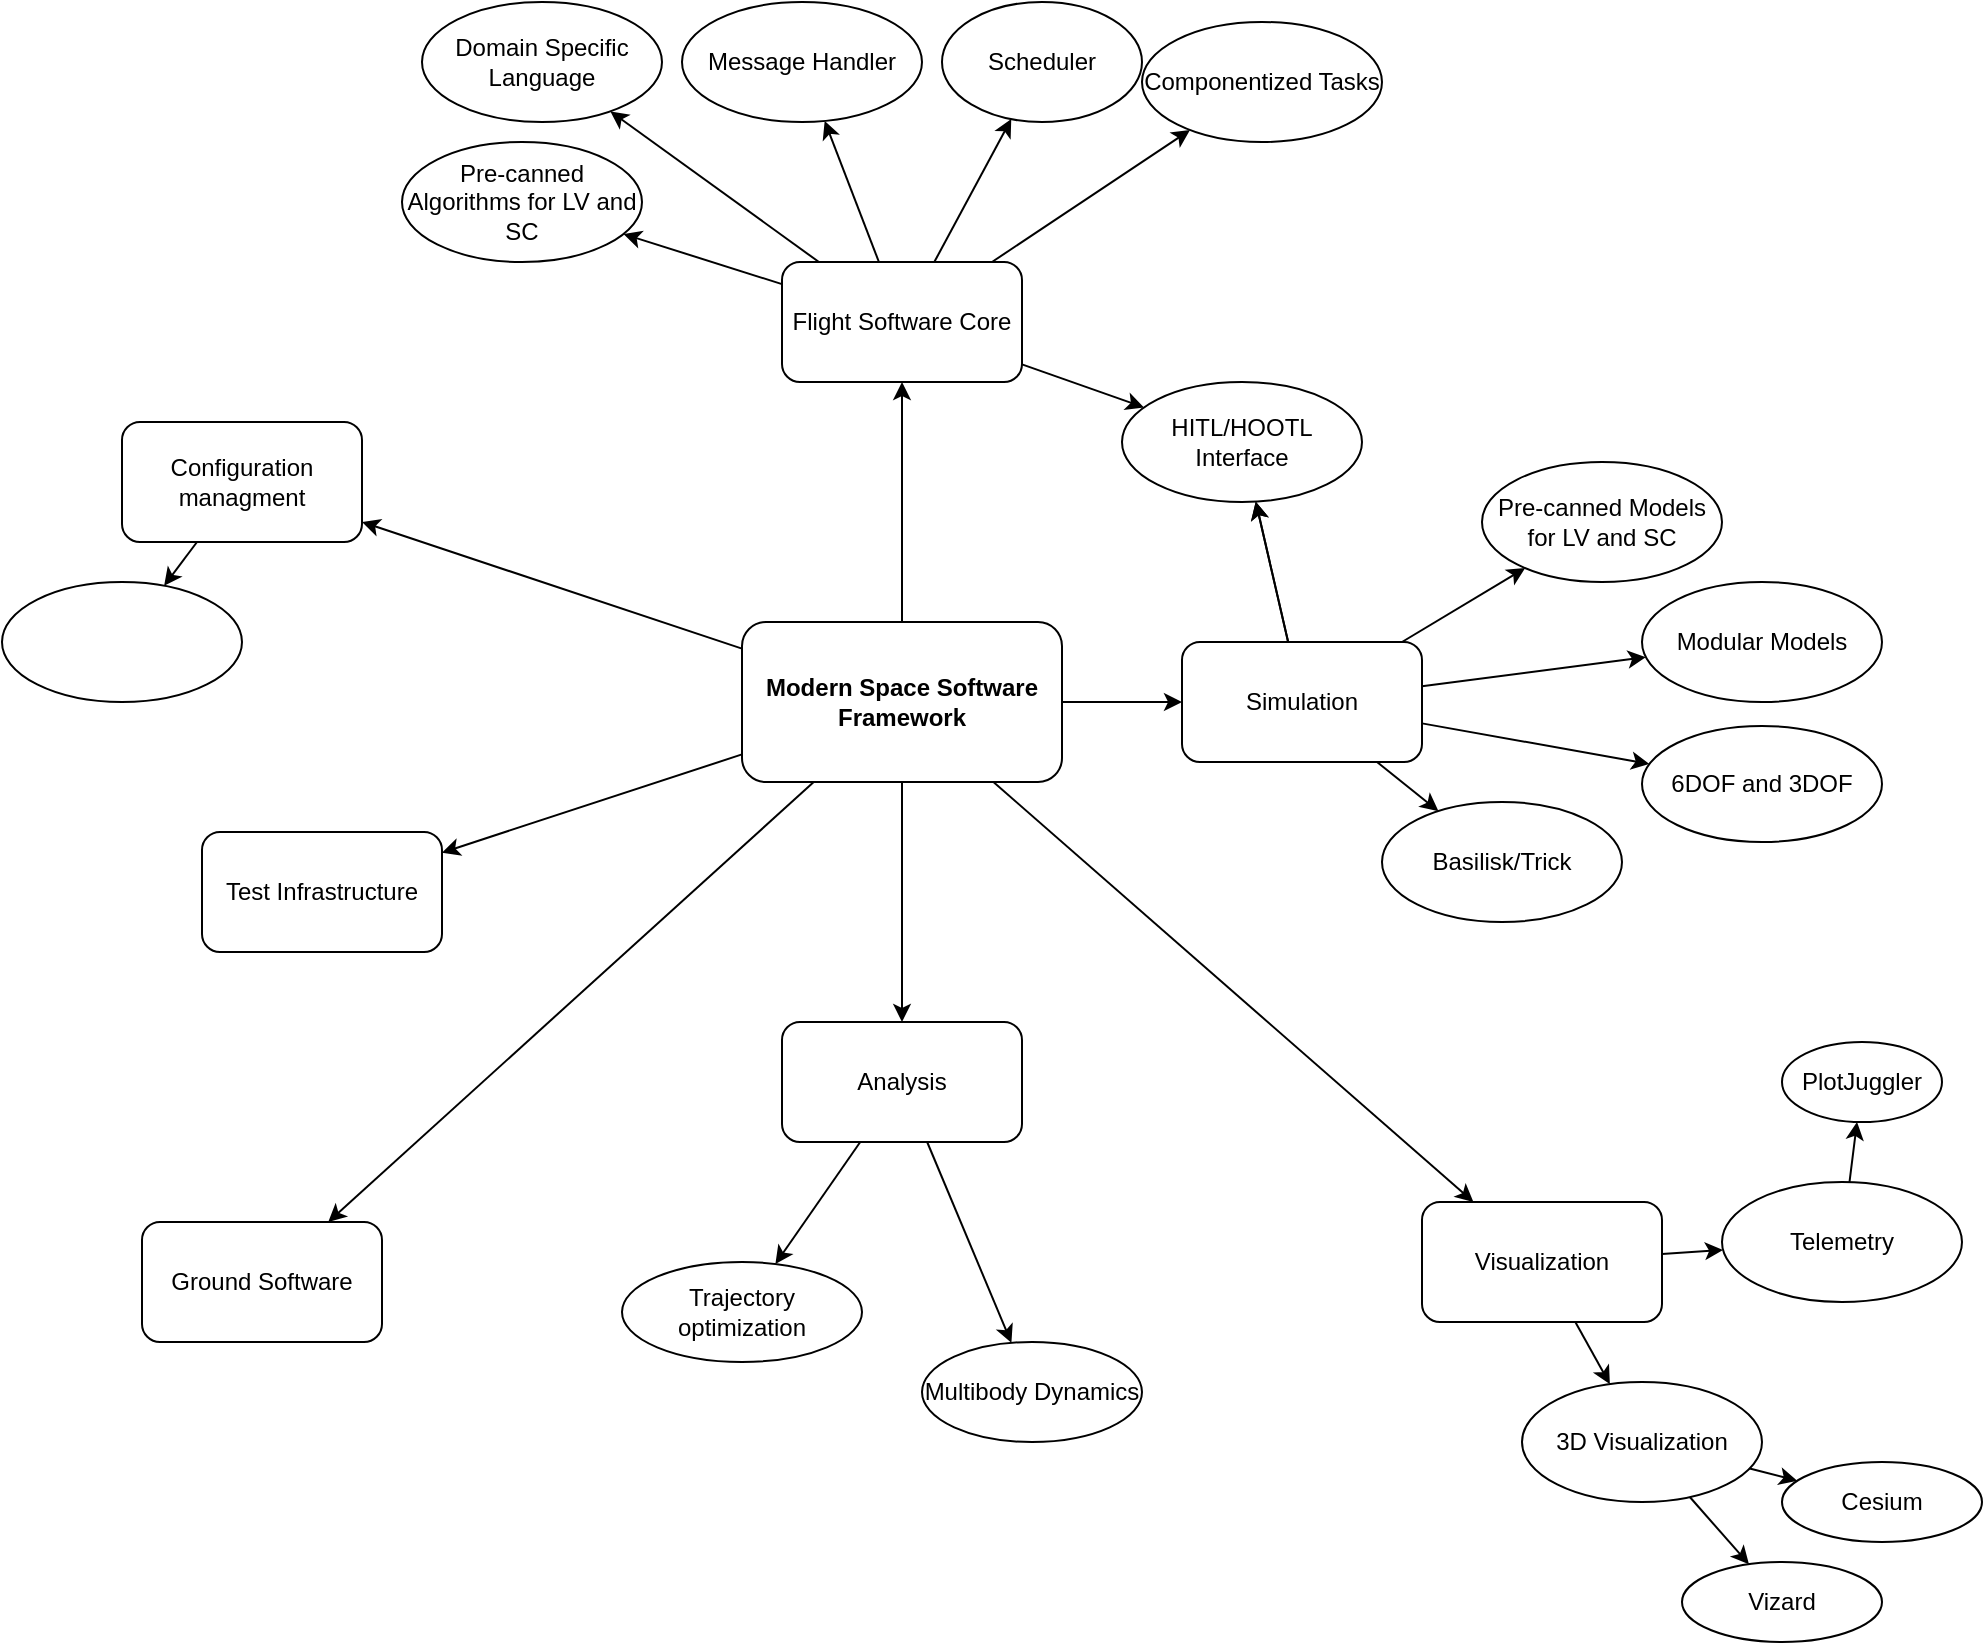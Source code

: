 <mxfile version="17.4.0" type="github" pages="2">
  <diagram id="5YjEK9a9yHQLzvG_VwFQ" name="SoftwareScoping">
    <mxGraphModel dx="1224" dy="1018" grid="1" gridSize="10" guides="1" tooltips="1" connect="1" arrows="1" fold="1" page="1" pageScale="1" pageWidth="1100" pageHeight="850" math="0" shadow="0">
      <root>
        <mxCell id="0" />
        <mxCell id="1" parent="0" />
        <mxCell id="JKTCXAzDfnzjs9WarzgN-3" value="" style="rounded=0;orthogonalLoop=1;jettySize=auto;html=1;" parent="1" source="JKTCXAzDfnzjs9WarzgN-1" target="JKTCXAzDfnzjs9WarzgN-2" edge="1">
          <mxGeometry relative="1" as="geometry" />
        </mxCell>
        <mxCell id="JKTCXAzDfnzjs9WarzgN-5" value="" style="rounded=0;orthogonalLoop=1;jettySize=auto;html=1;" parent="1" source="JKTCXAzDfnzjs9WarzgN-1" target="JKTCXAzDfnzjs9WarzgN-4" edge="1">
          <mxGeometry relative="1" as="geometry" />
        </mxCell>
        <mxCell id="JKTCXAzDfnzjs9WarzgN-17" value="" style="edgeStyle=none;shape=connector;rounded=0;orthogonalLoop=1;jettySize=auto;html=1;labelBackgroundColor=default;fontFamily=Helvetica;fontSize=11;fontColor=default;endArrow=classic;" parent="1" source="JKTCXAzDfnzjs9WarzgN-1" target="JKTCXAzDfnzjs9WarzgN-16" edge="1">
          <mxGeometry relative="1" as="geometry" />
        </mxCell>
        <mxCell id="JKTCXAzDfnzjs9WarzgN-18" value="" style="edgeStyle=none;shape=connector;rounded=0;orthogonalLoop=1;jettySize=auto;html=1;labelBackgroundColor=default;fontFamily=Helvetica;fontSize=11;fontColor=default;endArrow=classic;" parent="1" source="JKTCXAzDfnzjs9WarzgN-1" target="JKTCXAzDfnzjs9WarzgN-8" edge="1">
          <mxGeometry relative="1" as="geometry" />
        </mxCell>
        <mxCell id="oZwaQyuu4bqZn-d1Vnl--2" value="" style="edgeStyle=none;shape=connector;rounded=0;orthogonalLoop=1;jettySize=auto;html=1;labelBackgroundColor=default;fontFamily=Helvetica;fontSize=12;fontColor=default;endArrow=classic;" parent="1" source="JKTCXAzDfnzjs9WarzgN-1" target="oZwaQyuu4bqZn-d1Vnl--4" edge="1">
          <mxGeometry relative="1" as="geometry">
            <mxPoint x="619.091" y="550" as="targetPoint" />
          </mxGeometry>
        </mxCell>
        <mxCell id="CuTRluE-jHdKFat5ODaT-15" value="" style="edgeStyle=none;shape=connector;rounded=0;orthogonalLoop=1;jettySize=auto;html=1;labelBackgroundColor=default;fontFamily=Helvetica;fontSize=12;fontColor=default;endArrow=classic;strokeColor=default;" edge="1" parent="1" source="JKTCXAzDfnzjs9WarzgN-1" target="CuTRluE-jHdKFat5ODaT-14">
          <mxGeometry relative="1" as="geometry" />
        </mxCell>
        <mxCell id="wsBJ_Oin9y2qOtmXqsdJ-2" value="" style="edgeStyle=none;shape=connector;rounded=0;orthogonalLoop=1;jettySize=auto;html=1;labelBackgroundColor=default;fontFamily=Helvetica;fontSize=12;fontColor=default;endArrow=classic;strokeColor=default;" edge="1" parent="1" source="JKTCXAzDfnzjs9WarzgN-1" target="wsBJ_Oin9y2qOtmXqsdJ-1">
          <mxGeometry relative="1" as="geometry" />
        </mxCell>
        <mxCell id="JKTCXAzDfnzjs9WarzgN-1" value="&lt;b&gt;Modern Space Software Framework&lt;/b&gt;" style="rounded=1;whiteSpace=wrap;html=1;" parent="1" vertex="1">
          <mxGeometry x="470" y="320" width="160" height="80" as="geometry" />
        </mxCell>
        <mxCell id="JKTCXAzDfnzjs9WarzgN-20" value="" style="edgeStyle=none;shape=connector;rounded=0;orthogonalLoop=1;jettySize=auto;html=1;labelBackgroundColor=default;fontFamily=Helvetica;fontSize=11;fontColor=default;endArrow=classic;" parent="1" source="JKTCXAzDfnzjs9WarzgN-2" target="JKTCXAzDfnzjs9WarzgN-19" edge="1">
          <mxGeometry relative="1" as="geometry" />
        </mxCell>
        <mxCell id="JKTCXAzDfnzjs9WarzgN-24" value="" style="edgeStyle=none;shape=connector;rounded=0;orthogonalLoop=1;jettySize=auto;html=1;labelBackgroundColor=default;fontFamily=Helvetica;fontSize=12;fontColor=default;endArrow=classic;strokeColor=default;" parent="1" source="JKTCXAzDfnzjs9WarzgN-2" target="JKTCXAzDfnzjs9WarzgN-23" edge="1">
          <mxGeometry relative="1" as="geometry" />
        </mxCell>
        <mxCell id="CuTRluE-jHdKFat5ODaT-10" value="" style="edgeStyle=none;shape=connector;rounded=0;orthogonalLoop=1;jettySize=auto;html=1;labelBackgroundColor=default;fontFamily=Helvetica;fontSize=12;fontColor=default;endArrow=classic;strokeColor=default;" edge="1" parent="1" source="JKTCXAzDfnzjs9WarzgN-2" target="CuTRluE-jHdKFat5ODaT-9">
          <mxGeometry relative="1" as="geometry" />
        </mxCell>
        <mxCell id="CuTRluE-jHdKFat5ODaT-12" value="" style="edgeStyle=none;shape=connector;rounded=0;orthogonalLoop=1;jettySize=auto;html=1;labelBackgroundColor=default;fontFamily=Helvetica;fontSize=12;fontColor=default;endArrow=classic;strokeColor=default;" edge="1" parent="1" source="JKTCXAzDfnzjs9WarzgN-2" target="CuTRluE-jHdKFat5ODaT-11">
          <mxGeometry relative="1" as="geometry" />
        </mxCell>
        <mxCell id="CuTRluE-jHdKFat5ODaT-19" value="" style="edgeStyle=none;shape=connector;rounded=0;orthogonalLoop=1;jettySize=auto;html=1;labelBackgroundColor=default;fontFamily=Helvetica;fontSize=12;fontColor=default;endArrow=classic;strokeColor=default;" edge="1" parent="1" source="JKTCXAzDfnzjs9WarzgN-2" target="CuTRluE-jHdKFat5ODaT-18">
          <mxGeometry relative="1" as="geometry" />
        </mxCell>
        <mxCell id="JKTCXAzDfnzjs9WarzgN-2" value="Flight Software Core" style="whiteSpace=wrap;html=1;rounded=1;" parent="1" vertex="1">
          <mxGeometry x="490" y="140" width="120" height="60" as="geometry" />
        </mxCell>
        <mxCell id="JKTCXAzDfnzjs9WarzgN-27" value="" style="edgeStyle=none;shape=connector;rounded=0;orthogonalLoop=1;jettySize=auto;html=1;labelBackgroundColor=default;fontFamily=Helvetica;fontSize=12;fontColor=default;endArrow=classic;" parent="1" source="JKTCXAzDfnzjs9WarzgN-4" target="JKTCXAzDfnzjs9WarzgN-14" edge="1">
          <mxGeometry relative="1" as="geometry" />
        </mxCell>
        <mxCell id="CuTRluE-jHdKFat5ODaT-25" value="" style="edgeStyle=none;shape=connector;rounded=0;orthogonalLoop=1;jettySize=auto;html=1;labelBackgroundColor=default;fontFamily=Helvetica;fontSize=12;fontColor=default;endArrow=classic;strokeColor=default;" edge="1" parent="1" source="JKTCXAzDfnzjs9WarzgN-4" target="CuTRluE-jHdKFat5ODaT-24">
          <mxGeometry relative="1" as="geometry" />
        </mxCell>
        <mxCell id="JKTCXAzDfnzjs9WarzgN-4" value="Simulation" style="whiteSpace=wrap;html=1;rounded=1;" parent="1" vertex="1">
          <mxGeometry x="690" y="330" width="120" height="60" as="geometry" />
        </mxCell>
        <mxCell id="JKTCXAzDfnzjs9WarzgN-8" value="Ground Software" style="whiteSpace=wrap;html=1;rounded=1;" parent="1" vertex="1">
          <mxGeometry x="170" y="620" width="120" height="60" as="geometry" />
        </mxCell>
        <mxCell id="JKTCXAzDfnzjs9WarzgN-12" value="Modular Models" style="ellipse;whiteSpace=wrap;html=1;rounded=1;" parent="1" vertex="1">
          <mxGeometry x="920" y="300" width="120" height="60" as="geometry" />
        </mxCell>
        <mxCell id="JKTCXAzDfnzjs9WarzgN-13" value="" style="rounded=0;orthogonalLoop=1;jettySize=auto;html=1;" parent="1" source="JKTCXAzDfnzjs9WarzgN-4" target="JKTCXAzDfnzjs9WarzgN-12" edge="1">
          <mxGeometry relative="1" as="geometry">
            <mxPoint x="769" y="400" as="sourcePoint" />
            <mxPoint x="784.043" y="450.142" as="targetPoint" />
          </mxGeometry>
        </mxCell>
        <mxCell id="JKTCXAzDfnzjs9WarzgN-14" value="HITL/HOOTL Interface" style="ellipse;whiteSpace=wrap;html=1;rounded=1;" parent="1" vertex="1">
          <mxGeometry x="660" y="200" width="120" height="60" as="geometry" />
        </mxCell>
        <mxCell id="JKTCXAzDfnzjs9WarzgN-15" value="" style="rounded=0;orthogonalLoop=1;jettySize=auto;html=1;" parent="1" source="JKTCXAzDfnzjs9WarzgN-4" target="JKTCXAzDfnzjs9WarzgN-14" edge="1">
          <mxGeometry relative="1" as="geometry">
            <mxPoint x="769" y="340" as="sourcePoint" />
            <mxPoint x="794.043" y="460.142" as="targetPoint" />
          </mxGeometry>
        </mxCell>
        <mxCell id="CuTRluE-jHdKFat5ODaT-6" value="" style="edgeStyle=none;shape=connector;rounded=0;orthogonalLoop=1;jettySize=auto;html=1;labelBackgroundColor=default;fontFamily=Helvetica;fontSize=12;fontColor=default;endArrow=classic;strokeColor=default;" edge="1" parent="1" source="JKTCXAzDfnzjs9WarzgN-16" target="CuTRluE-jHdKFat5ODaT-5">
          <mxGeometry relative="1" as="geometry" />
        </mxCell>
        <mxCell id="JKTCXAzDfnzjs9WarzgN-16" value="Configuration managment" style="whiteSpace=wrap;html=1;rounded=1;" parent="1" vertex="1">
          <mxGeometry x="160" y="220" width="120" height="60" as="geometry" />
        </mxCell>
        <mxCell id="JKTCXAzDfnzjs9WarzgN-19" value="Componentized Tasks" style="ellipse;whiteSpace=wrap;html=1;rounded=1;" parent="1" vertex="1">
          <mxGeometry x="670" y="20" width="120" height="60" as="geometry" />
        </mxCell>
        <mxCell id="JKTCXAzDfnzjs9WarzgN-23" value="Scheduler" style="ellipse;whiteSpace=wrap;html=1;rounded=1;" parent="1" vertex="1">
          <mxGeometry x="570" y="10" width="100" height="60" as="geometry" />
        </mxCell>
        <mxCell id="JKTCXAzDfnzjs9WarzgN-29" value="6DOF and 3DOF" style="ellipse;whiteSpace=wrap;html=1;rounded=1;" parent="1" vertex="1">
          <mxGeometry x="920" y="372" width="120" height="58" as="geometry" />
        </mxCell>
        <mxCell id="JKTCXAzDfnzjs9WarzgN-30" value="" style="rounded=0;orthogonalLoop=1;jettySize=auto;html=1;" parent="1" source="JKTCXAzDfnzjs9WarzgN-4" target="JKTCXAzDfnzjs9WarzgN-29" edge="1">
          <mxGeometry relative="1" as="geometry">
            <mxPoint x="640.0" y="545" as="sourcePoint" />
            <mxPoint x="664.043" y="675.142" as="targetPoint" />
          </mxGeometry>
        </mxCell>
        <mxCell id="oZwaQyuu4bqZn-d1Vnl--6" value="" style="edgeStyle=none;shape=connector;rounded=0;orthogonalLoop=1;jettySize=auto;html=1;labelBackgroundColor=default;fontFamily=Helvetica;fontSize=12;fontColor=default;endArrow=classic;" parent="1" source="oZwaQyuu4bqZn-d1Vnl--4" target="oZwaQyuu4bqZn-d1Vnl--5" edge="1">
          <mxGeometry relative="1" as="geometry" />
        </mxCell>
        <mxCell id="CuTRluE-jHdKFat5ODaT-4" value="" style="edgeStyle=none;shape=connector;rounded=0;orthogonalLoop=1;jettySize=auto;html=1;labelBackgroundColor=default;fontFamily=Helvetica;fontSize=12;fontColor=default;endArrow=classic;strokeColor=default;" edge="1" parent="1" source="oZwaQyuu4bqZn-d1Vnl--4" target="CuTRluE-jHdKFat5ODaT-3">
          <mxGeometry relative="1" as="geometry" />
        </mxCell>
        <mxCell id="oZwaQyuu4bqZn-d1Vnl--4" value="Analysis" style="whiteSpace=wrap;html=1;rounded=1;" parent="1" vertex="1">
          <mxGeometry x="490" y="520" width="120" height="60" as="geometry" />
        </mxCell>
        <mxCell id="oZwaQyuu4bqZn-d1Vnl--5" value="Multibody Dynamics" style="ellipse;whiteSpace=wrap;html=1;rounded=1;" parent="1" vertex="1">
          <mxGeometry x="560" y="680" width="110" height="50" as="geometry" />
        </mxCell>
        <mxCell id="oZwaQyuu4bqZn-d1Vnl--7" value="" style="endArrow=classic;html=1;rounded=0;labelBackgroundColor=default;fontFamily=Helvetica;fontSize=12;fontColor=default;shape=connector;" parent="1" source="JKTCXAzDfnzjs9WarzgN-2" target="JKTCXAzDfnzjs9WarzgN-14" edge="1">
          <mxGeometry width="50" height="50" relative="1" as="geometry">
            <mxPoint x="600" y="430" as="sourcePoint" />
            <mxPoint x="650" y="380" as="targetPoint" />
          </mxGeometry>
        </mxCell>
        <mxCell id="CuTRluE-jHdKFat5ODaT-3" value="Trajectory optimization" style="ellipse;whiteSpace=wrap;html=1;rounded=1;" vertex="1" parent="1">
          <mxGeometry x="410" y="640" width="120" height="50" as="geometry" />
        </mxCell>
        <mxCell id="CuTRluE-jHdKFat5ODaT-5" value="" style="ellipse;whiteSpace=wrap;html=1;rounded=1;" vertex="1" parent="1">
          <mxGeometry x="100" y="300" width="120" height="60" as="geometry" />
        </mxCell>
        <mxCell id="CuTRluE-jHdKFat5ODaT-9" value="Message Handler" style="ellipse;whiteSpace=wrap;html=1;rounded=1;" vertex="1" parent="1">
          <mxGeometry x="440" y="10" width="120" height="60" as="geometry" />
        </mxCell>
        <mxCell id="CuTRluE-jHdKFat5ODaT-11" value="Domain Specific Language" style="ellipse;whiteSpace=wrap;html=1;rounded=1;" vertex="1" parent="1">
          <mxGeometry x="310" y="10" width="120" height="60" as="geometry" />
        </mxCell>
        <mxCell id="CuTRluE-jHdKFat5ODaT-17" value="" style="edgeStyle=none;shape=connector;rounded=0;orthogonalLoop=1;jettySize=auto;html=1;labelBackgroundColor=default;fontFamily=Helvetica;fontSize=12;fontColor=default;endArrow=classic;strokeColor=default;" edge="1" parent="1" source="CuTRluE-jHdKFat5ODaT-14" target="CuTRluE-jHdKFat5ODaT-16">
          <mxGeometry relative="1" as="geometry" />
        </mxCell>
        <mxCell id="wsBJ_Oin9y2qOtmXqsdJ-4" value="" style="edgeStyle=none;shape=connector;rounded=0;orthogonalLoop=1;jettySize=auto;html=1;labelBackgroundColor=default;fontFamily=Helvetica;fontSize=12;fontColor=default;endArrow=classic;strokeColor=default;" edge="1" parent="1" source="CuTRluE-jHdKFat5ODaT-14" target="wsBJ_Oin9y2qOtmXqsdJ-3">
          <mxGeometry relative="1" as="geometry" />
        </mxCell>
        <mxCell id="CuTRluE-jHdKFat5ODaT-14" value="Visualization" style="whiteSpace=wrap;html=1;rounded=1;" vertex="1" parent="1">
          <mxGeometry x="810" y="610" width="120" height="60" as="geometry" />
        </mxCell>
        <mxCell id="CuTRluE-jHdKFat5ODaT-21" value="" style="edgeStyle=none;shape=connector;rounded=0;orthogonalLoop=1;jettySize=auto;html=1;labelBackgroundColor=default;fontFamily=Helvetica;fontSize=12;fontColor=default;endArrow=classic;strokeColor=default;" edge="1" parent="1" source="CuTRluE-jHdKFat5ODaT-16" target="CuTRluE-jHdKFat5ODaT-20">
          <mxGeometry relative="1" as="geometry" />
        </mxCell>
        <mxCell id="CuTRluE-jHdKFat5ODaT-16" value="Telemetry" style="ellipse;whiteSpace=wrap;html=1;rounded=1;" vertex="1" parent="1">
          <mxGeometry x="960" y="600" width="120" height="60" as="geometry" />
        </mxCell>
        <mxCell id="CuTRluE-jHdKFat5ODaT-18" value="Pre-canned Algorithms for LV and SC" style="ellipse;whiteSpace=wrap;html=1;rounded=1;" vertex="1" parent="1">
          <mxGeometry x="300" y="80" width="120" height="60" as="geometry" />
        </mxCell>
        <mxCell id="CuTRluE-jHdKFat5ODaT-20" value="PlotJuggler" style="ellipse;whiteSpace=wrap;html=1;rounded=1;" vertex="1" parent="1">
          <mxGeometry x="990" y="530" width="80" height="40" as="geometry" />
        </mxCell>
        <mxCell id="CuTRluE-jHdKFat5ODaT-22" value="Pre-canned Models for LV and SC" style="ellipse;whiteSpace=wrap;html=1;rounded=1;" vertex="1" parent="1">
          <mxGeometry x="840" y="240" width="120" height="60" as="geometry" />
        </mxCell>
        <mxCell id="CuTRluE-jHdKFat5ODaT-23" value="" style="endArrow=classic;html=1;rounded=0;labelBackgroundColor=default;fontFamily=Helvetica;fontSize=12;fontColor=default;strokeColor=default;shape=connector;" edge="1" parent="1" source="JKTCXAzDfnzjs9WarzgN-4" target="CuTRluE-jHdKFat5ODaT-22">
          <mxGeometry width="50" height="50" relative="1" as="geometry">
            <mxPoint x="560" y="440" as="sourcePoint" />
            <mxPoint x="610" y="390" as="targetPoint" />
          </mxGeometry>
        </mxCell>
        <mxCell id="CuTRluE-jHdKFat5ODaT-24" value="Basilisk/Trick" style="ellipse;whiteSpace=wrap;html=1;rounded=1;" vertex="1" parent="1">
          <mxGeometry x="790" y="410" width="120" height="60" as="geometry" />
        </mxCell>
        <mxCell id="wsBJ_Oin9y2qOtmXqsdJ-1" value="Test Infrastructure" style="whiteSpace=wrap;html=1;rounded=1;" vertex="1" parent="1">
          <mxGeometry x="200" y="425" width="120" height="60" as="geometry" />
        </mxCell>
        <mxCell id="wsBJ_Oin9y2qOtmXqsdJ-6" value="" style="edgeStyle=none;shape=connector;rounded=0;orthogonalLoop=1;jettySize=auto;html=1;labelBackgroundColor=default;fontFamily=Helvetica;fontSize=12;fontColor=default;endArrow=classic;strokeColor=default;" edge="1" parent="1" source="wsBJ_Oin9y2qOtmXqsdJ-3" target="wsBJ_Oin9y2qOtmXqsdJ-5">
          <mxGeometry relative="1" as="geometry" />
        </mxCell>
        <mxCell id="wsBJ_Oin9y2qOtmXqsdJ-3" value="3D Visualization" style="ellipse;whiteSpace=wrap;html=1;rounded=1;" vertex="1" parent="1">
          <mxGeometry x="860" y="700" width="120" height="60" as="geometry" />
        </mxCell>
        <mxCell id="wsBJ_Oin9y2qOtmXqsdJ-5" value="Cesium" style="ellipse;whiteSpace=wrap;html=1;rounded=1;" vertex="1" parent="1">
          <mxGeometry x="990" y="740" width="100" height="40" as="geometry" />
        </mxCell>
        <mxCell id="wsBJ_Oin9y2qOtmXqsdJ-7" value="Vizard" style="ellipse;whiteSpace=wrap;html=1;rounded=1;" vertex="1" parent="1">
          <mxGeometry x="940" y="790" width="100" height="40" as="geometry" />
        </mxCell>
        <mxCell id="wsBJ_Oin9y2qOtmXqsdJ-8" value="" style="edgeStyle=none;shape=connector;rounded=0;orthogonalLoop=1;jettySize=auto;html=1;labelBackgroundColor=default;fontFamily=Helvetica;fontSize=12;fontColor=default;endArrow=classic;strokeColor=default;" edge="1" parent="1" source="wsBJ_Oin9y2qOtmXqsdJ-3" target="wsBJ_Oin9y2qOtmXqsdJ-7">
          <mxGeometry relative="1" as="geometry">
            <mxPoint x="851.753" y="742.801" as="sourcePoint" />
            <mxPoint x="797.724" y="735.965" as="targetPoint" />
          </mxGeometry>
        </mxCell>
      </root>
    </mxGraphModel>
  </diagram>
  <diagram id="DrmG8M57k9xSAHnfdgxm" name="BuisnessSide">
    <mxGraphModel dx="1152" dy="991" grid="1" gridSize="10" guides="1" tooltips="1" connect="1" arrows="1" fold="1" page="1" pageScale="1" pageWidth="1100" pageHeight="850" math="0" shadow="0">
      <root>
        <mxCell id="0" />
        <mxCell id="1" parent="0" />
        <mxCell id="hegKAdO6-hpRQHb36d8J-3" value="" style="edgeStyle=none;shape=connector;rounded=0;orthogonalLoop=1;jettySize=auto;html=1;labelBackgroundColor=default;fontFamily=Helvetica;fontSize=12;fontColor=default;endArrow=classic;strokeColor=default;" parent="1" source="hegKAdO6-hpRQHb36d8J-1" target="hegKAdO6-hpRQHb36d8J-2" edge="1">
          <mxGeometry relative="1" as="geometry" />
        </mxCell>
        <mxCell id="hegKAdO6-hpRQHb36d8J-13" value="" style="edgeStyle=none;shape=connector;rounded=0;orthogonalLoop=1;jettySize=auto;html=1;labelBackgroundColor=default;fontFamily=Helvetica;fontSize=12;fontColor=default;endArrow=classic;strokeColor=default;" parent="1" source="hegKAdO6-hpRQHb36d8J-1" target="hegKAdO6-hpRQHb36d8J-12" edge="1">
          <mxGeometry relative="1" as="geometry" />
        </mxCell>
        <mxCell id="hegKAdO6-hpRQHb36d8J-23" value="" style="edgeStyle=none;shape=connector;rounded=0;orthogonalLoop=1;jettySize=auto;html=1;labelBackgroundColor=default;fontFamily=Helvetica;fontSize=12;fontColor=default;endArrow=classic;strokeColor=default;" parent="1" source="hegKAdO6-hpRQHb36d8J-1" target="hegKAdO6-hpRQHb36d8J-22" edge="1">
          <mxGeometry relative="1" as="geometry" />
        </mxCell>
        <mxCell id="hegKAdO6-hpRQHb36d8J-31" value="" style="edgeStyle=none;shape=connector;rounded=0;orthogonalLoop=1;jettySize=auto;html=1;labelBackgroundColor=default;fontFamily=Helvetica;fontSize=12;fontColor=default;endArrow=classic;strokeColor=default;" parent="1" source="hegKAdO6-hpRQHb36d8J-1" target="hegKAdO6-hpRQHb36d8J-30" edge="1">
          <mxGeometry relative="1" as="geometry" />
        </mxCell>
        <mxCell id="aAfPVK7A3EIAtrme_YKy-2" value="" style="rounded=0;orthogonalLoop=1;jettySize=auto;html=1;" edge="1" parent="1" source="hegKAdO6-hpRQHb36d8J-1" target="z27867Sr2jYCwDqYNeku-1">
          <mxGeometry relative="1" as="geometry">
            <mxPoint x="300" y="450.769" as="targetPoint" />
          </mxGeometry>
        </mxCell>
        <mxCell id="hegKAdO6-hpRQHb36d8J-1" value="Modern Space Software" style="rounded=1;whiteSpace=wrap;html=1;fontFamily=Helvetica;fontSize=12;fontColor=default;strokeColor=default;fillColor=default;" parent="1" vertex="1">
          <mxGeometry x="420" y="380" width="160" height="80" as="geometry" />
        </mxCell>
        <mxCell id="hegKAdO6-hpRQHb36d8J-5" value="" style="edgeStyle=none;shape=connector;rounded=0;orthogonalLoop=1;jettySize=auto;html=1;labelBackgroundColor=default;fontFamily=Helvetica;fontSize=12;fontColor=default;endArrow=classic;strokeColor=default;" parent="1" source="hegKAdO6-hpRQHb36d8J-2" target="hegKAdO6-hpRQHb36d8J-4" edge="1">
          <mxGeometry relative="1" as="geometry" />
        </mxCell>
        <mxCell id="hegKAdO6-hpRQHb36d8J-7" value="" style="edgeStyle=none;shape=connector;rounded=0;orthogonalLoop=1;jettySize=auto;html=1;labelBackgroundColor=default;fontFamily=Helvetica;fontSize=12;fontColor=default;endArrow=classic;strokeColor=default;" parent="1" source="hegKAdO6-hpRQHb36d8J-2" target="hegKAdO6-hpRQHb36d8J-6" edge="1">
          <mxGeometry relative="1" as="geometry" />
        </mxCell>
        <mxCell id="hegKAdO6-hpRQHb36d8J-11" value="" style="edgeStyle=none;shape=connector;rounded=0;orthogonalLoop=1;jettySize=auto;html=1;labelBackgroundColor=default;fontFamily=Helvetica;fontSize=12;fontColor=default;endArrow=classic;strokeColor=default;" parent="1" source="hegKAdO6-hpRQHb36d8J-2" target="hegKAdO6-hpRQHb36d8J-10" edge="1">
          <mxGeometry relative="1" as="geometry" />
        </mxCell>
        <mxCell id="hegKAdO6-hpRQHb36d8J-2" value="Funding Sorces" style="whiteSpace=wrap;html=1;rounded=1;shadow=0;" parent="1" vertex="1">
          <mxGeometry x="240" y="190" width="120" height="60" as="geometry" />
        </mxCell>
        <mxCell id="hegKAdO6-hpRQHb36d8J-4" value="Venture Capital" style="ellipse;whiteSpace=wrap;html=1;rounded=1;shadow=0;" parent="1" vertex="1">
          <mxGeometry x="150" y="60" width="120" height="60" as="geometry" />
        </mxCell>
        <mxCell id="hegKAdO6-hpRQHb36d8J-6" value="Bootstrapped" style="ellipse;whiteSpace=wrap;html=1;rounded=1;shadow=0;" parent="1" vertex="1">
          <mxGeometry x="60" y="130" width="120" height="60" as="geometry" />
        </mxCell>
        <mxCell id="hegKAdO6-hpRQHb36d8J-10" value="Company Partnership" style="ellipse;whiteSpace=wrap;html=1;rounded=1;shadow=0;" parent="1" vertex="1">
          <mxGeometry x="40" y="210" width="120" height="60" as="geometry" />
        </mxCell>
        <mxCell id="hegKAdO6-hpRQHb36d8J-17" value="" style="edgeStyle=none;shape=connector;rounded=0;orthogonalLoop=1;jettySize=auto;html=1;labelBackgroundColor=default;fontFamily=Helvetica;fontSize=12;fontColor=default;endArrow=classic;strokeColor=default;" parent="1" source="hegKAdO6-hpRQHb36d8J-12" target="hegKAdO6-hpRQHb36d8J-16" edge="1">
          <mxGeometry relative="1" as="geometry" />
        </mxCell>
        <mxCell id="hegKAdO6-hpRQHb36d8J-19" value="" style="edgeStyle=none;shape=connector;rounded=0;orthogonalLoop=1;jettySize=auto;html=1;labelBackgroundColor=default;fontFamily=Helvetica;fontSize=12;fontColor=default;endArrow=classic;strokeColor=default;" parent="1" source="hegKAdO6-hpRQHb36d8J-12" target="hegKAdO6-hpRQHb36d8J-18" edge="1">
          <mxGeometry relative="1" as="geometry" />
        </mxCell>
        <mxCell id="hegKAdO6-hpRQHb36d8J-21" value="" style="edgeStyle=none;shape=connector;rounded=0;orthogonalLoop=1;jettySize=auto;html=1;labelBackgroundColor=default;fontFamily=Helvetica;fontSize=12;fontColor=default;endArrow=classic;strokeColor=default;" parent="1" source="hegKAdO6-hpRQHb36d8J-12" target="hegKAdO6-hpRQHb36d8J-20" edge="1">
          <mxGeometry relative="1" as="geometry" />
        </mxCell>
        <mxCell id="hegKAdO6-hpRQHb36d8J-12" value="Customers" style="whiteSpace=wrap;html=1;rounded=1;" parent="1" vertex="1">
          <mxGeometry x="610" y="170" width="120" height="60" as="geometry" />
        </mxCell>
        <mxCell id="hegKAdO6-hpRQHb36d8J-16" value="New Space Companies" style="ellipse;whiteSpace=wrap;html=1;rounded=1;" parent="1" vertex="1">
          <mxGeometry x="610" y="50" width="120" height="60" as="geometry" />
        </mxCell>
        <mxCell id="hegKAdO6-hpRQHb36d8J-18" value="Gov/Civil" style="ellipse;whiteSpace=wrap;html=1;rounded=1;" parent="1" vertex="1">
          <mxGeometry x="750" y="70" width="120" height="60" as="geometry" />
        </mxCell>
        <mxCell id="hegKAdO6-hpRQHb36d8J-20" value="Student Teams (Mathworks strat)" style="ellipse;whiteSpace=wrap;html=1;rounded=1;" parent="1" vertex="1">
          <mxGeometry x="780" y="170" width="120" height="60" as="geometry" />
        </mxCell>
        <mxCell id="hegKAdO6-hpRQHb36d8J-27" value="" style="edgeStyle=none;shape=connector;rounded=0;orthogonalLoop=1;jettySize=auto;html=1;labelBackgroundColor=default;fontFamily=Helvetica;fontSize=12;fontColor=default;endArrow=classic;strokeColor=default;" parent="1" source="hegKAdO6-hpRQHb36d8J-22" target="hegKAdO6-hpRQHb36d8J-26" edge="1">
          <mxGeometry relative="1" as="geometry" />
        </mxCell>
        <mxCell id="hegKAdO6-hpRQHb36d8J-29" value="" style="edgeStyle=none;shape=connector;rounded=0;orthogonalLoop=1;jettySize=auto;html=1;labelBackgroundColor=default;fontFamily=Helvetica;fontSize=12;fontColor=default;endArrow=classic;strokeColor=default;" parent="1" source="hegKAdO6-hpRQHb36d8J-22" target="hegKAdO6-hpRQHb36d8J-28" edge="1">
          <mxGeometry relative="1" as="geometry" />
        </mxCell>
        <mxCell id="aAfPVK7A3EIAtrme_YKy-7" value="" style="edgeStyle=none;shape=connector;rounded=0;orthogonalLoop=1;jettySize=auto;html=1;labelBackgroundColor=default;fontFamily=Helvetica;fontSize=12;fontColor=default;endArrow=classic;strokeColor=default;" edge="1" parent="1" source="hegKAdO6-hpRQHb36d8J-22" target="aAfPVK7A3EIAtrme_YKy-6">
          <mxGeometry relative="1" as="geometry" />
        </mxCell>
        <mxCell id="hegKAdO6-hpRQHb36d8J-22" value="Business Type" style="whiteSpace=wrap;html=1;rounded=1;" parent="1" vertex="1">
          <mxGeometry x="750" y="450" width="120" height="60" as="geometry" />
        </mxCell>
        <mxCell id="hegKAdO6-hpRQHb36d8J-26" value="Providing service" style="ellipse;whiteSpace=wrap;html=1;rounded=1;" parent="1" vertex="1">
          <mxGeometry x="850" y="370" width="120" height="60" as="geometry" />
        </mxCell>
        <mxCell id="hegKAdO6-hpRQHb36d8J-28" value="Selling full stack" style="ellipse;whiteSpace=wrap;html=1;rounded=1;" parent="1" vertex="1">
          <mxGeometry x="940" y="460" width="120" height="60" as="geometry" />
        </mxCell>
        <mxCell id="hegKAdO6-hpRQHb36d8J-33" value="" style="edgeStyle=none;shape=connector;rounded=0;orthogonalLoop=1;jettySize=auto;html=1;labelBackgroundColor=default;fontFamily=Helvetica;fontSize=12;fontColor=default;endArrow=classic;strokeColor=default;" parent="1" source="hegKAdO6-hpRQHb36d8J-30" target="hegKAdO6-hpRQHb36d8J-32" edge="1">
          <mxGeometry relative="1" as="geometry" />
        </mxCell>
        <mxCell id="hegKAdO6-hpRQHb36d8J-30" value="Goals" style="whiteSpace=wrap;html=1;rounded=1;" parent="1" vertex="1">
          <mxGeometry x="500" y="590" width="120" height="60" as="geometry" />
        </mxCell>
        <mxCell id="hegKAdO6-hpRQHb36d8J-32" value="Become the baseline tool for all new space companies" style="ellipse;whiteSpace=wrap;html=1;rounded=1;" parent="1" vertex="1">
          <mxGeometry x="500" y="700" width="120" height="60" as="geometry" />
        </mxCell>
        <mxCell id="aAfPVK7A3EIAtrme_YKy-6" value="SAAS" style="ellipse;whiteSpace=wrap;html=1;rounded=1;" vertex="1" parent="1">
          <mxGeometry x="850" y="550" width="120" height="60" as="geometry" />
        </mxCell>
        <mxCell id="z27867Sr2jYCwDqYNeku-1" value="" style="rounded=1;whiteSpace=wrap;html=1;fontFamily=Helvetica;fontSize=12;fontColor=default;" vertex="1" parent="1">
          <mxGeometry x="170" y="425" width="120" height="60" as="geometry" />
        </mxCell>
      </root>
    </mxGraphModel>
  </diagram>
</mxfile>
